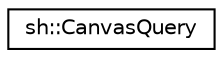 digraph "Graphical Class Hierarchy"
{
 // LATEX_PDF_SIZE
  edge [fontname="Helvetica",fontsize="10",labelfontname="Helvetica",labelfontsize="10"];
  node [fontname="Helvetica",fontsize="10",shape=record];
  rankdir="LR";
  Node0 [label="sh::CanvasQuery",height=0.2,width=0.4,color="black", fillcolor="white", style="filled",URL="$classsh_1_1_canvas_query.html",tooltip="Type representing query related to the canvas (atm text & bitmap) rectangles."];
}

